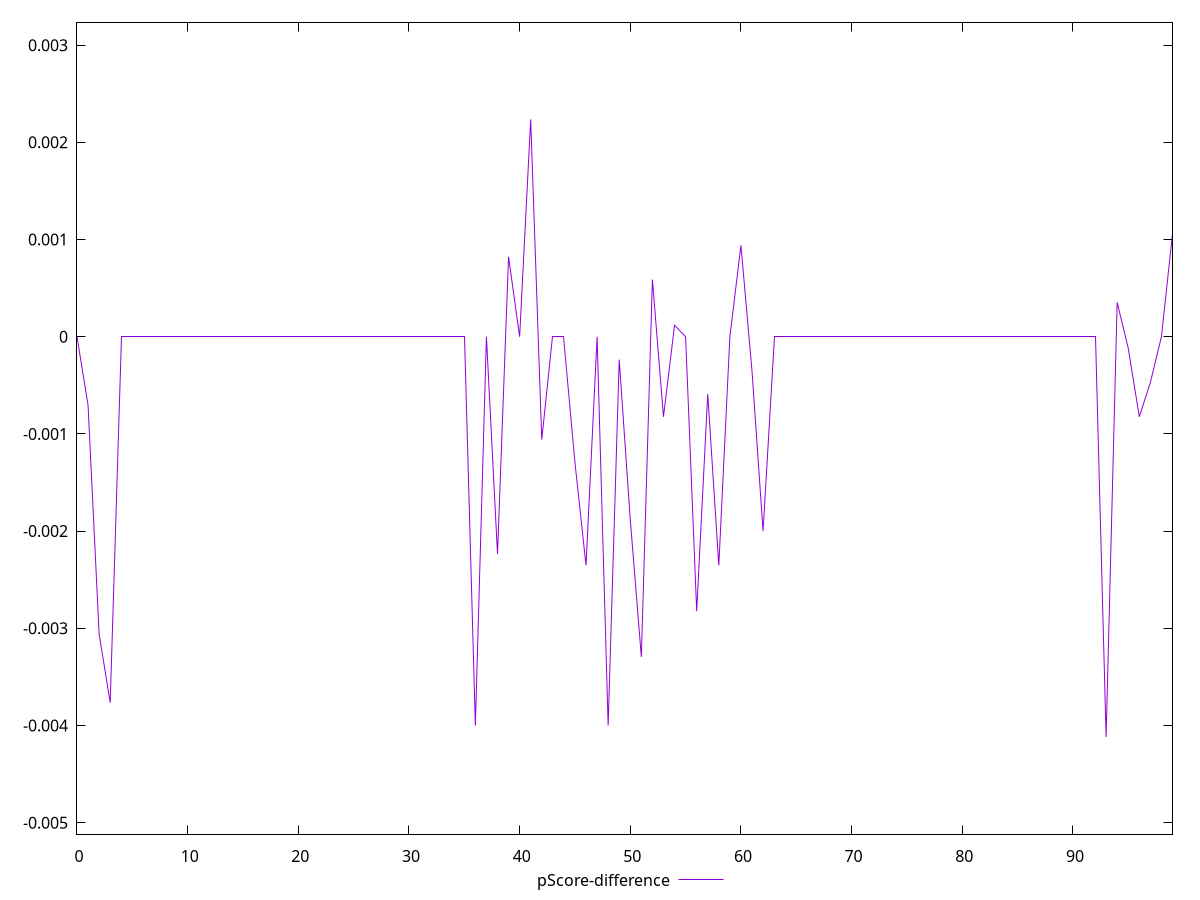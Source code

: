reset

$pScoreDifference <<EOF
0 0
1 -0.0007058823529411673
2 -0.003058823529411725
3 -0.003764705882352948
4 0
5 0
6 0
7 0
8 0
9 0
10 0
11 0
12 0
13 0
14 0
15 0
16 0
17 0
18 0
19 0
20 0
21 0
22 0
23 0
24 0
25 0
26 0
27 0
28 0
29 0
30 0
31 0
32 0
33 0
34 0
35 0
36 -0.0040000000000000036
37 0
38 -0.0022352941176470575
39 0.0008235294117647229
40 0
41 0.0022352941176470575
42 -0.0010588235294117232
43 0
44 0
45 -0.0012941176470588345
46 -0.0023529411764705577
47 0
48 -0.0040000000000000036
49 -0.00023529411764705577
50 -0.0018823529411764461
51 -0.0032941176470588363
52 0.0005882352941176672
53 -0.0008235294117647229
54 0.00011764705882355564
55 0
56 -0.0028235294117647247
57 -0.0005882352941176117
58 -0.0023529411764705577
59 0
60 0.0009411764705882786
61 -0.0003529411764705559
62 -0.0020000000000000018
63 0
64 0
65 0
66 0
67 0
68 0
69 0
70 0
71 0
72 0
73 0
74 0
75 0
76 0
77 0
78 0
79 0
80 0
81 0
82 0
83 0
84 0
85 0
86 0
87 0
88 0
89 0
90 0
91 0
92 0
93 -0.004117647058823504
94 0.0003529411764706114
95 -0.00011764705882350013
96 -0.0008235294117647229
97 -0.00047058823529411153
98 0
99 0.0010588235294117787
EOF

set key outside below
set xrange [0:99]
set yrange [-0.005117647058823504:0.0032352941176470576]
set trange [-0.005117647058823504:0.0032352941176470576]
set terminal svg size 640, 500 enhanced background rgb 'white'
set output "reprap/uses-rel-preload/samples/pages+cached+noexternal+nomedia+nocss+nojs/pScore-difference/values.svg"

plot $pScoreDifference title "pScore-difference" with line

reset
